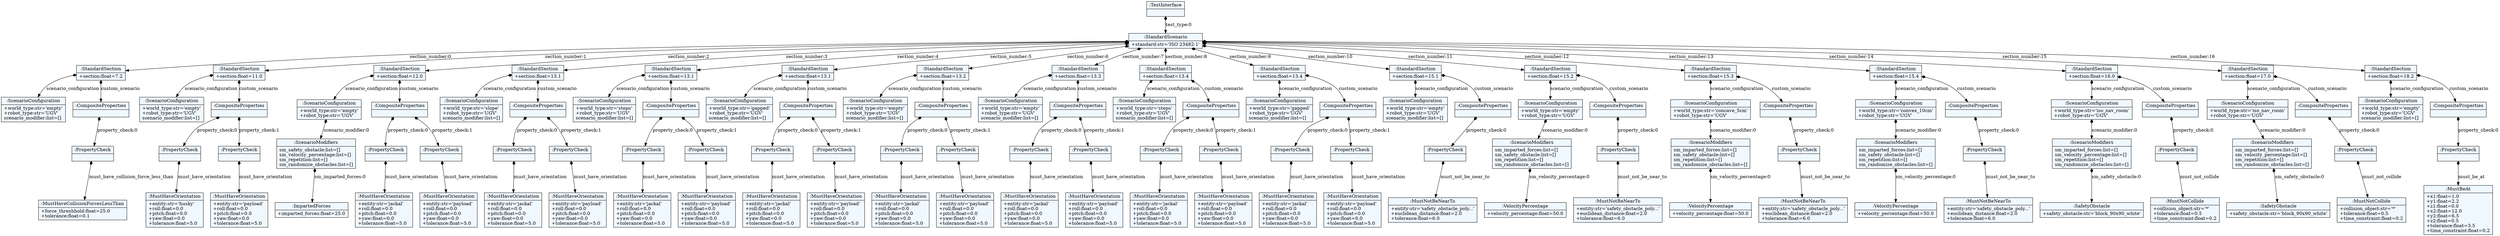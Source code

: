 
    digraph textX {
    fontname = "Bitstream Vera Sans"
    fontsize = 8
    node[
        shape=record,
        style=filled,
        fillcolor=aliceblue
    ]
    nodesep = 0.3
    edge[dir=black,arrowtail=empty]


140456462792832 -> 140456462794176 [label="test_type:0" arrowtail=diamond dir=both]
140456462794176 -> 140456462600080 [label="section_number:0" arrowtail=diamond dir=both]
140456462600080 -> 140456462600752 [label="scenario_configuration" arrowtail=diamond dir=both]
140456462600752[label="{:ScenarioConfiguration|+world_type:str='empty'\l+robot_type:str='UGV'\lscenario_modifier:list=[]\l}"]
140456462600080 -> 140456462600800 [label="custom_scenario" arrowtail=diamond dir=both]
140456462600800 -> 140456462601280 [label="property_check:0" arrowtail=diamond dir=both]
140456462601280 -> 140456462600944 [label="must_have_collision_force_less_than" arrowtail=diamond dir=both]
140456462600944[label="{:MustHaveCollisionForcesLessThan|+force_threshhold:float=25.0\l+tolerance:float=0.1\l}"]
140456462601280[label="{:PropertyCheck|}"]
140456462600800[label="{:CompositeProperties|}"]
140456462600080[label="{:StandardSection|+section:float=7.2\l}"]
140456462794176 -> 140456462601136 [label="section_number:1" arrowtail=diamond dir=both]
140456462601136 -> 140456462602144 [label="scenario_configuration" arrowtail=diamond dir=both]
140456462602144[label="{:ScenarioConfiguration|+world_type:str='empty'\l+robot_type:str='UGV'\lscenario_modifier:list=[]\l}"]
140456462601136 -> 140456462601328 [label="custom_scenario" arrowtail=diamond dir=both]
140456462601328 -> 140456462599792 [label="property_check:0" arrowtail=diamond dir=both]
140456462599792 -> 140456462599456 [label="must_have_orientation" arrowtail=diamond dir=both]
140456462599456[label="{:MustHaveOrientation|+entity:str='husky'\l+roll:float=0.0\l+pitch:float=0.0\l+yaw:float=0.0\l+tolerance:float=5.0\l}"]
140456462599792[label="{:PropertyCheck|}"]
140456462601328 -> 140456462599408 [label="property_check:1" arrowtail=diamond dir=both]
140456462599408 -> 140456462599072 [label="must_have_orientation" arrowtail=diamond dir=both]
140456462599072[label="{:MustHaveOrientation|+entity:str='payload'\l+roll:float=0.0\l+pitch:float=0.0\l+yaw:float=0.0\l+tolerance:float=5.0\l}"]
140456462599408[label="{:PropertyCheck|}"]
140456462601328[label="{:CompositeProperties|}"]
140456462601136[label="{:StandardSection|+section:float=11.0\l}"]
140456462794176 -> 140456462601184 [label="section_number:2" arrowtail=diamond dir=both]
140456462601184 -> 140456462602096 [label="scenario_configuration" arrowtail=diamond dir=both]
140456462602096 -> 140456462598736 [label="scenario_modifier:0" arrowtail=diamond dir=both]
140456462598736 -> 140456462601424 [label="sm_imparted_forces:0" arrowtail=diamond dir=both]
140456462601424[label="{:ImpartedForces|+imparted_forces:float=25.0\l}"]
140456462598736[label="{:ScenarioModifiers|sm_safety_obstacle:list=[]\lsm_velocity_percentage:list=[]\lsm_repetition:list=[]\lsm_randomize_obstacles:list=[]\l}"]
140456462602096[label="{:ScenarioConfiguration|+world_type:str='empty'\l+robot_type:str='UGV'\l}"]
140456462601184 -> 140456462598688 [label="custom_scenario" arrowtail=diamond dir=both]
140456462598688 -> 140456462601904 [label="property_check:0" arrowtail=diamond dir=both]
140456462601904 -> 140456462622880 [label="must_have_orientation" arrowtail=diamond dir=both]
140456462622880[label="{:MustHaveOrientation|+entity:str='jackal'\l+roll:float=0.0\l+pitch:float=0.0\l+yaw:float=0.0\l+tolerance:float=5.0\l}"]
140456462601904[label="{:PropertyCheck|}"]
140456462598688 -> 140456462601952 [label="property_check:1" arrowtail=diamond dir=both]
140456462601952 -> 140456462625664 [label="must_have_orientation" arrowtail=diamond dir=both]
140456462625664[label="{:MustHaveOrientation|+entity:str='payload'\l+roll:float=0.0\l+pitch:float=0.0\l+yaw:float=0.0\l+tolerance:float=5.0\l}"]
140456462601952[label="{:PropertyCheck|}"]
140456462598688[label="{:CompositeProperties|}"]
140456462601184[label="{:StandardSection|+section:float=12.0\l}"]
140456462794176 -> 140456462599744 [label="section_number:3" arrowtail=diamond dir=both]
140456462599744 -> 140456462600608 [label="scenario_configuration" arrowtail=diamond dir=both]
140456462600608[label="{:ScenarioConfiguration|+world_type:str='slope'\l+robot_type:str='UGV'\lscenario_modifier:list=[]\l}"]
140456462599744 -> 140456462624704 [label="custom_scenario" arrowtail=diamond dir=both]
140456462624704 -> 140456462625808 [label="property_check:0" arrowtail=diamond dir=both]
140456462625808 -> 140456462625472 [label="must_have_orientation" arrowtail=diamond dir=both]
140456462625472[label="{:MustHaveOrientation|+entity:str='jackal'\l+roll:float=0.0\l+pitch:float=0.0\l+yaw:float=0.0\l+tolerance:float=5.0\l}"]
140456462625808[label="{:PropertyCheck|}"]
140456462624704 -> 140456462599120 [label="property_check:1" arrowtail=diamond dir=both]
140456462599120 -> 140456462624512 [label="must_have_orientation" arrowtail=diamond dir=both]
140456462624512[label="{:MustHaveOrientation|+entity:str='payload'\l+roll:float=0.0\l+pitch:float=0.0\l+yaw:float=0.0\l+tolerance:float=5.0\l}"]
140456462599120[label="{:PropertyCheck|}"]
140456462624704[label="{:CompositeProperties|}"]
140456462599744[label="{:StandardSection|+section:float=13.1\l}"]
140456462794176 -> 140456462598400 [label="section_number:4" arrowtail=diamond dir=both]
140456462598400 -> 140456462625424 [label="scenario_configuration" arrowtail=diamond dir=both]
140456462625424[label="{:ScenarioConfiguration|+world_type:str='steps'\l+robot_type:str='UGV'\lscenario_modifier:list=[]\l}"]
140456462598400 -> 140456462624560 [label="custom_scenario" arrowtail=diamond dir=both]
140456462624560 -> 140456462623888 [label="property_check:0" arrowtail=diamond dir=both]
140456462623888 -> 140456462623552 [label="must_have_orientation" arrowtail=diamond dir=both]
140456462623552[label="{:MustHaveOrientation|+entity:str='jackal'\l+roll:float=0.0\l+pitch:float=0.0\l+yaw:float=0.0\l+tolerance:float=5.0\l}"]
140456462623888[label="{:PropertyCheck|}"]
140456462624560 -> 140456462623504 [label="property_check:1" arrowtail=diamond dir=both]
140456462623504 -> 140456462623120 [label="must_have_orientation" arrowtail=diamond dir=both]
140456462623120[label="{:MustHaveOrientation|+entity:str='payload'\l+roll:float=0.0\l+pitch:float=0.0\l+yaw:float=0.0\l+tolerance:float=5.0\l}"]
140456462623504[label="{:PropertyCheck|}"]
140456462624560[label="{:CompositeProperties|}"]
140456462598400[label="{:StandardSection|+section:float=13.1\l}"]
140456462794176 -> 140456462625760 [label="section_number:5" arrowtail=diamond dir=both]
140456462625760 -> 140456462626144 [label="scenario_configuration" arrowtail=diamond dir=both]
140456462626144[label="{:ScenarioConfiguration|+world_type:str='gapped'\l+robot_type:str='UGV'\lscenario_modifier:list=[]\l}"]
140456462625760 -> 140456462623168 [label="custom_scenario" arrowtail=diamond dir=both]
140456462623168 -> 140456462626336 [label="property_check:0" arrowtail=diamond dir=both]
140456462626336 -> 140456462625184 [label="must_have_orientation" arrowtail=diamond dir=both]
140456462625184[label="{:MustHaveOrientation|+entity:str='jackal'\l+roll:float=0.0\l+pitch:float=0.0\l+yaw:float=0.0\l+tolerance:float=5.0\l}"]
140456462626336[label="{:PropertyCheck|}"]
140456462623168 -> 140456462626288 [label="property_check:1" arrowtail=diamond dir=both]
140456462626288 -> 140456462625232 [label="must_have_orientation" arrowtail=diamond dir=both]
140456462625232[label="{:MustHaveOrientation|+entity:str='payload'\l+roll:float=0.0\l+pitch:float=0.0\l+yaw:float=0.0\l+tolerance:float=5.0\l}"]
140456462626288[label="{:PropertyCheck|}"]
140456462623168[label="{:CompositeProperties|}"]
140456462625760[label="{:StandardSection|+section:float=13.1\l}"]
140456462794176 -> 140456462623840 [label="section_number:6" arrowtail=diamond dir=both]
140456462623840 -> 140456462624224 [label="scenario_configuration" arrowtail=diamond dir=both]
140456462624224[label="{:ScenarioConfiguration|+world_type:str='empty'\l+robot_type:str='UGV'\lscenario_modifier:list=[]\l}"]
140456462623840 -> 140456462626240 [label="custom_scenario" arrowtail=diamond dir=both]
140456462626240 -> 140456462744064 [label="property_check:0" arrowtail=diamond dir=both]
140456462744064 -> 140456462572896 [label="must_have_orientation" arrowtail=diamond dir=both]
140456462572896[label="{:MustHaveOrientation|+entity:str='jackal'\l+roll:float=0.0\l+pitch:float=0.0\l+yaw:float=0.0\l+tolerance:float=5.0\l}"]
140456462744064[label="{:PropertyCheck|}"]
140456462626240 -> 140456462626000 [label="property_check:1" arrowtail=diamond dir=both]
140456462626000 -> 140456462573232 [label="must_have_orientation" arrowtail=diamond dir=both]
140456462573232[label="{:MustHaveOrientation|+entity:str='payload'\l+roll:float=0.0\l+pitch:float=0.0\l+yaw:float=0.0\l+tolerance:float=5.0\l}"]
140456462626000[label="{:PropertyCheck|}"]
140456462626240[label="{:CompositeProperties|}"]
140456462623840[label="{:StandardSection|+section:float=13.2\l}"]
140456462794176 -> 140456462625952 [label="section_number:7" arrowtail=diamond dir=both]
140456462625952 -> 140456462572848 [label="scenario_configuration" arrowtail=diamond dir=both]
140456462572848[label="{:ScenarioConfiguration|+world_type:str='empty'\l+robot_type:str='UGV'\lscenario_modifier:list=[]\l}"]
140456462625952 -> 140456462572032 [label="custom_scenario" arrowtail=diamond dir=both]
140456462572032 -> 140456462573376 [label="property_check:0" arrowtail=diamond dir=both]
140456462573376 -> 140456462573040 [label="must_have_orientation" arrowtail=diamond dir=both]
140456462573040[label="{:MustHaveOrientation|+entity:str='jackal'\l+roll:float=0.0\l+pitch:float=0.0\l+yaw:float=0.0\l+tolerance:float=5.0\l}"]
140456462573376[label="{:PropertyCheck|}"]
140456462572032 -> 140456462625088 [label="property_check:1" arrowtail=diamond dir=both]
140456462625088 -> 140456462573088 [label="must_have_orientation" arrowtail=diamond dir=both]
140456462573088[label="{:MustHaveOrientation|+entity:str='payload'\l+roll:float=0.0\l+pitch:float=0.0\l+yaw:float=0.0\l+tolerance:float=5.0\l}"]
140456462625088[label="{:PropertyCheck|}"]
140456462572032[label="{:CompositeProperties|}"]
140456462625952[label="{:StandardSection|+section:float=13.3\l}"]
140456462794176 -> 140456462625136 [label="section_number:8" arrowtail=diamond dir=both]
140456462625136 -> 140456462573424 [label="scenario_configuration" arrowtail=diamond dir=both]
140456462573424[label="{:ScenarioConfiguration|+world_type:str='steps'\l+robot_type:str='UGV'\lscenario_modifier:list=[]\l}"]
140456462625136 -> 140456462572656 [label="custom_scenario" arrowtail=diamond dir=both]
140456462572656 -> 140456462571504 [label="property_check:0" arrowtail=diamond dir=both]
140456462571504 -> 140456462570880 [label="must_have_orientation" arrowtail=diamond dir=both]
140456462570880[label="{:MustHaveOrientation|+entity:str='jackal'\l+roll:float=0.0\l+pitch:float=0.0\l+yaw:float=0.0\l+tolerance:float=5.0\l}"]
140456462571504[label="{:PropertyCheck|}"]
140456462572656 -> 140456462571552 [label="property_check:1" arrowtail=diamond dir=both]
140456462571552 -> 140456462570928 [label="must_have_orientation" arrowtail=diamond dir=both]
140456462570928[label="{:MustHaveOrientation|+entity:str='payload'\l+roll:float=0.0\l+pitch:float=0.0\l+yaw:float=0.0\l+tolerance:float=5.0\l}"]
140456462571552[label="{:PropertyCheck|}"]
140456462572656[label="{:CompositeProperties|}"]
140456462625136[label="{:StandardSection|+section:float=13.4\l}"]
140456462794176 -> 140456462571744 [label="section_number:9" arrowtail=diamond dir=both]
140456462571744 -> 140456462571696 [label="scenario_configuration" arrowtail=diamond dir=both]
140456462571696[label="{:ScenarioConfiguration|+world_type:str='gapped'\l+robot_type:str='UGV'\lscenario_modifier:list=[]\l}"]
140456462571744 -> 140456462571168 [label="custom_scenario" arrowtail=diamond dir=both]
140456462571168 -> 140456462569968 [label="property_check:0" arrowtail=diamond dir=both]
140456462569968 -> 140456462571456 [label="must_have_orientation" arrowtail=diamond dir=both]
140456462571456[label="{:MustHaveOrientation|+entity:str='jackal'\l+roll:float=0.0\l+pitch:float=0.0\l+yaw:float=0.0\l+tolerance:float=5.0\l}"]
140456462569968[label="{:PropertyCheck|}"]
140456462571168 -> 140456462570016 [label="property_check:1" arrowtail=diamond dir=both]
140456462570016 -> 140456462569680 [label="must_have_orientation" arrowtail=diamond dir=both]
140456462569680[label="{:MustHaveOrientation|+entity:str='payload'\l+roll:float=0.0\l+pitch:float=0.0\l+yaw:float=0.0\l+tolerance:float=5.0\l}"]
140456462570016[label="{:PropertyCheck|}"]
140456462571168[label="{:CompositeProperties|}"]
140456462571744[label="{:StandardSection|+section:float=13.4\l}"]
140456462794176 -> 140456462571888 [label="section_number:10" arrowtail=diamond dir=both]
140456462571888 -> 140456462571840 [label="scenario_configuration" arrowtail=diamond dir=both]
140456462571840[label="{:ScenarioConfiguration|+world_type:str='empty'\l+robot_type:str='UGV'\lscenario_modifier:list=[]\l}"]
140456462571888 -> 140456462571360 [label="custom_scenario" arrowtail=diamond dir=both]
140456462571360 -> 140456462570160 [label="property_check:0" arrowtail=diamond dir=both]
140456462570160 -> 140456462570064 [label="must_not_be_near_to" arrowtail=diamond dir=both]
140456462570064[label="{:MustNotBeNearTo|+entity:str='safety_obstacle_poly...'\l+euclidean_distance:float=2.0\l+tolerance:float=6.0\l}"]
140456462570160[label="{:PropertyCheck|}"]
140456462571360[label="{:CompositeProperties|}"]
140456462571888[label="{:StandardSection|+section:float=15.1\l}"]
140456462794176 -> 140456462570832 [label="section_number:11" arrowtail=diamond dir=both]
140456462570832 -> 140456462570208 [label="scenario_configuration" arrowtail=diamond dir=both]
140456462570208 -> 140456462572752 [label="scenario_modifier:0" arrowtail=diamond dir=both]
140456462572752 -> 140456462572272 [label="sm_velocity_percentage:0" arrowtail=diamond dir=both]
140456462572272[label="{:VelocityPercentage|+velocity_percentage:float=50.0\l}"]
140456462572752[label="{:ScenarioModifiers|sm_imparted_forces:list=[]\lsm_safety_obstacle:list=[]\lsm_repetition:list=[]\lsm_randomize_obstacles:list=[]\l}"]
140456462570208[label="{:ScenarioConfiguration|+world_type:str='empty'\l+robot_type:str='UGV'\l}"]
140456462570832 -> 140456462570784 [label="custom_scenario" arrowtail=diamond dir=both]
140456462570784 -> 140456462572464 [label="property_check:0" arrowtail=diamond dir=both]
140456462572464 -> 140456462508240 [label="must_not_be_near_to" arrowtail=diamond dir=both]
140456462508240[label="{:MustNotBeNearTo|+entity:str='safety_obstacle_poly...'\l+euclidean_distance:float=2.0\l+tolerance:float=6.0\l}"]
140456462572464[label="{:PropertyCheck|}"]
140456462570784[label="{:CompositeProperties|}"]
140456462570832[label="{:StandardSection|+section:float=15.2\l}"]
140456462794176 -> 140456462571024 [label="section_number:12" arrowtail=diamond dir=both]
140456462571024 -> 140456462570976 [label="scenario_configuration" arrowtail=diamond dir=both]
140456462570976 -> 140456462508336 [label="scenario_modifier:0" arrowtail=diamond dir=both]
140456462508336 -> 140456462509728 [label="sm_velocity_percentage:0" arrowtail=diamond dir=both]
140456462509728[label="{:VelocityPercentage|+velocity_percentage:float=50.0\l}"]
140456462508336[label="{:ScenarioModifiers|sm_imparted_forces:list=[]\lsm_safety_obstacle:list=[]\lsm_repetition:list=[]\lsm_randomize_obstacles:list=[]\l}"]
140456462570976[label="{:ScenarioConfiguration|+world_type:str='concave_5cm'\l+robot_type:str='UGV'\l}"]
140456462571024 -> 140456462508096 [label="custom_scenario" arrowtail=diamond dir=both]
140456462508096 -> 140456462509440 [label="property_check:0" arrowtail=diamond dir=both]
140456462509440 -> 140456462509152 [label="must_not_be_near_to" arrowtail=diamond dir=both]
140456462509152[label="{:MustNotBeNearTo|+entity:str='safety_obstacle_poly...'\l+euclidean_distance:float=2.0\l+tolerance:float=6.0\l}"]
140456462509440[label="{:PropertyCheck|}"]
140456462508096[label="{:CompositeProperties|}"]
140456462571024[label="{:StandardSection|+section:float=15.3\l}"]
140456462794176 -> 140456462572176 [label="section_number:13" arrowtail=diamond dir=both]
140456462572176 -> 140456462509680 [label="scenario_configuration" arrowtail=diamond dir=both]
140456462509680 -> 140456462511312 [label="scenario_modifier:0" arrowtail=diamond dir=both]
140456462511312 -> 140456462510448 [label="sm_velocity_percentage:0" arrowtail=diamond dir=both]
140456462510448[label="{:VelocityPercentage|+velocity_percentage:float=50.0\l}"]
140456462511312[label="{:ScenarioModifiers|sm_imparted_forces:list=[]\lsm_safety_obstacle:list=[]\lsm_repetition:list=[]\lsm_randomize_obstacles:list=[]\l}"]
140456462509680[label="{:ScenarioConfiguration|+world_type:str='convex_10cm'\l+robot_type:str='UGV'\l}"]
140456462572176 -> 140456462509104 [label="custom_scenario" arrowtail=diamond dir=both]
140456462509104 -> 140456462508528 [label="property_check:0" arrowtail=diamond dir=both]
140456462508528 -> 140456462511456 [label="must_not_be_near_to" arrowtail=diamond dir=both]
140456462511456[label="{:MustNotBeNearTo|+entity:str='safety_obstacle_poly...'\l+euclidean_distance:float=2.0\l+tolerance:float=6.0\l}"]
140456462508528[label="{:PropertyCheck|}"]
140456462509104[label="{:CompositeProperties|}"]
140456462572176[label="{:StandardSection|+section:float=15.4\l}"]
140456462794176 -> 140456462511888 [label="section_number:14" arrowtail=diamond dir=both]
140456462511888 -> 140456462508864 [label="scenario_configuration" arrowtail=diamond dir=both]
140456462508864 -> 140456462511024 [label="scenario_modifier:0" arrowtail=diamond dir=both]
140456462511024 -> 140456462510688 [label="sm_safety_obstacle:0" arrowtail=diamond dir=both]
140456462510688[label="{:SafetyObstacle|+safety_obstacle:str='block_90x90_white'\l}"]
140456462511024[label="{:ScenarioModifiers|sm_imparted_forces:list=[]\lsm_velocity_percentage:list=[]\lsm_repetition:list=[]\lsm_randomize_obstacles:list=[]\l}"]
140456462508864[label="{:ScenarioConfiguration|+world_type:str='iso_nav_room'\l+robot_type:str='UGV'\l}"]
140456462511888 -> 140456462508576 [label="custom_scenario" arrowtail=diamond dir=both]
140456462508576 -> 140456462510064 [label="property_check:0" arrowtail=diamond dir=both]
140456462510064 -> 140456462509920 [label="must_not_collide" arrowtail=diamond dir=both]
140456462509920[label="{:MustNotCollide|+collision_object:str='*'\l+tolerance:float=0.5\l+time_constraint:float=0.2\l}"]
140456462510064[label="{:PropertyCheck|}"]
140456462508576[label="{:CompositeProperties|}"]
140456462511888[label="{:StandardSection|+section:float=16.0\l}"]
140456462794176 -> 140456462508816 [label="section_number:15" arrowtail=diamond dir=both]
140456462508816 -> 140456462510640 [label="scenario_configuration" arrowtail=diamond dir=both]
140456462510640 -> 140456462509632 [label="scenario_modifier:0" arrowtail=diamond dir=both]
140456462509632 -> 140456462509008 [label="sm_safety_obstacle:0" arrowtail=diamond dir=both]
140456462509008[label="{:SafetyObstacle|+safety_obstacle:str='block_90x90_white'\l}"]
140456462509632[label="{:ScenarioModifiers|sm_imparted_forces:list=[]\lsm_velocity_percentage:list=[]\lsm_repetition:list=[]\lsm_randomize_obstacles:list=[]\l}"]
140456462510640[label="{:ScenarioConfiguration|+world_type:str='iso_nav_room'\l+robot_type:str='UGV'\l}"]
140456462508816 -> 140456462509872 [label="custom_scenario" arrowtail=diamond dir=both]
140456462509872 -> 140456462508720 [label="property_check:0" arrowtail=diamond dir=both]
140456462508720 -> 140456462510160 [label="must_not_collide" arrowtail=diamond dir=both]
140456462510160[label="{:MustNotCollide|+collision_object:str='*'\l+tolerance:float=0.5\l+time_constraint:float=0.2\l}"]
140456462508720[label="{:PropertyCheck|}"]
140456462509872[label="{:CompositeProperties|}"]
140456462508816[label="{:StandardSection|+section:float=17.0\l}"]
140456462794176 -> 140456462511360 [label="section_number:16" arrowtail=diamond dir=both]
140456462511360 -> 140456462509344 [label="scenario_configuration" arrowtail=diamond dir=both]
140456462509344[label="{:ScenarioConfiguration|+world_type:str='empty'\l+robot_type:str='UGV'\lscenario_modifier:list=[]\l}"]
140456462511360 -> 140456462508768 [label="custom_scenario" arrowtail=diamond dir=both]
140456462508768 -> 140456462552608 [label="property_check:0" arrowtail=diamond dir=both]
140456462552608 -> 140456462552224 [label="must_be_at" arrowtail=diamond dir=both]
140456462552224[label="{:MustBeAt|+x1:float=1.0\l+y1:float=2.2\l+z1:float=0.0\l+x2:float=12.0\l+y2:float=6.5\l+z2:float=0.5\l+tolerance:float=3.5\l+time_constraint:float=0.2\l}"]
140456462552608[label="{:PropertyCheck|}"]
140456462508768[label="{:CompositeProperties|}"]
140456462511360[label="{:StandardSection|+section:float=18.2\l}"]
140456462794176[label="{:StandardScenario|+standard:str='ISO 23482-1'\l}"]
140456462792832[label="{:TestInterface|}"]

}
